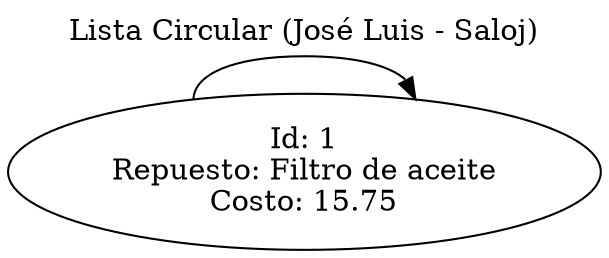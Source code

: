 digraph Repuestos {
label = "Lista Circular (José Luis - Saloj)";
labelloc = "t";
    rankdir=LR;
    "1" [label="Id: 1\nRepuesto: Filtro de aceite\nCosto: 15.75"];
    "1" -> "1";
}

